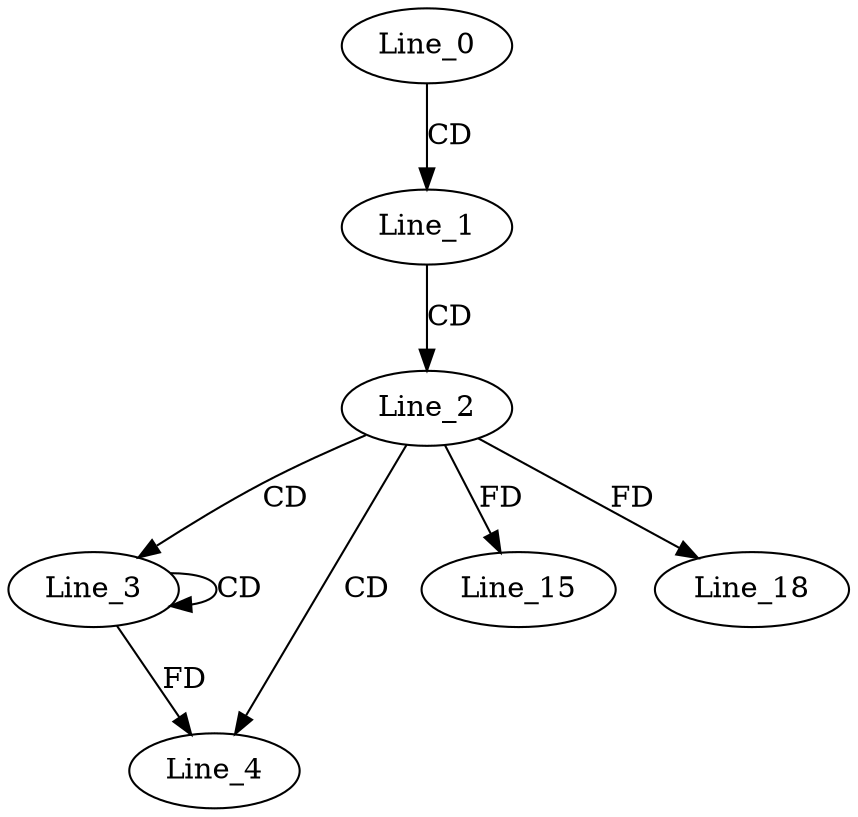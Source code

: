 digraph G {
  Line_0;
  Line_1;
  Line_2;
  Line_3;
  Line_3;
  Line_4;
  Line_15;
  Line_18;
  Line_0 -> Line_1 [ label="CD" ];
  Line_1 -> Line_2 [ label="CD" ];
  Line_2 -> Line_3 [ label="CD" ];
  Line_3 -> Line_3 [ label="CD" ];
  Line_2 -> Line_4 [ label="CD" ];
  Line_3 -> Line_4 [ label="FD" ];
  Line_2 -> Line_15 [ label="FD" ];
  Line_2 -> Line_18 [ label="FD" ];
}

